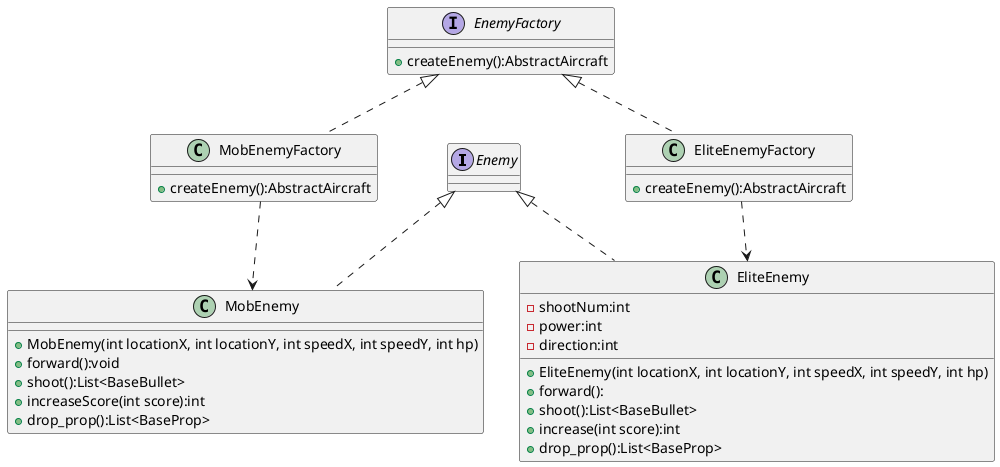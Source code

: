@startuml
interface Enemy {

}

interface EnemyFactory {
    + createEnemy():AbstractAircraft
}

class MobEnemy {
    + MobEnemy(int locationX, int locationY, int speedX, int speedY, int hp)
    + forward():void
    + shoot():List<BaseBullet>
    + increaseScore(int score):int
    + drop_prop():List<BaseProp>
}

Enemy <|.. MobEnemy

class MobEnemyFactory {
    + createEnemy():AbstractAircraft
}

EnemyFactory <|.. MobEnemyFactory
MobEnemyFactory ..> MobEnemy

class EliteEnemy {
    - shootNum:int
    - power:int
    - direction:int
    + EliteEnemy(int locationX, int locationY, int speedX, int speedY, int hp)
    + forward():
    + shoot():List<BaseBullet>
    + increase(int score):int
    + drop_prop():List<BaseProp>
}

Enemy <|.. EliteEnemy

class EliteEnemyFactory{
    + createEnemy():AbstractAircraft
}

EnemyFactory <|.. EliteEnemyFactory
EliteEnemyFactory ..> EliteEnemy
@enduml